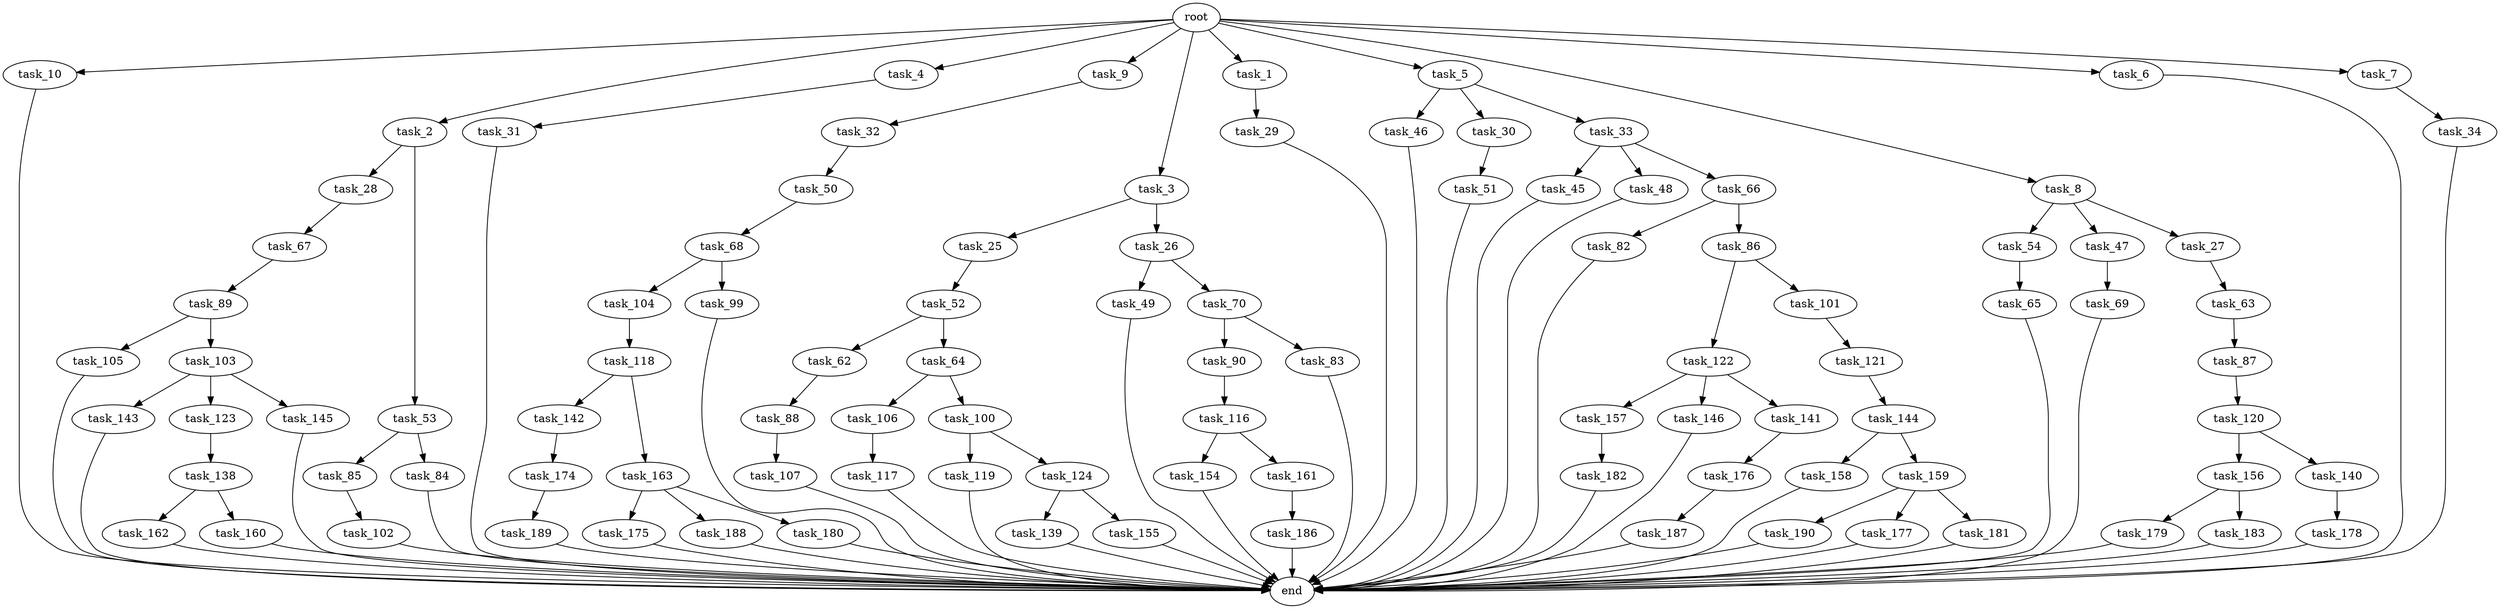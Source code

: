 digraph G {
  task_118 [size="841813590.016000"];
  task_102 [size="274877906.944000"];
  task_65 [size="274877906.944000"];
  root [size="0.000000"];
  task_176 [size="618475290.624000"];
  task_142 [size="618475290.624000"];
  task_156 [size="1717986918.400000"];
  task_162 [size="154618822.656000"];
  task_158 [size="1099511627.776000"];
  task_105 [size="429496729.600000"];
  task_54 [size="841813590.016000"];
  task_119 [size="274877906.944000"];
  task_45 [size="1717986918.400000"];
  task_25 [size="841813590.016000"];
  task_144 [size="1099511627.776000"];
  task_46 [size="154618822.656000"];
  task_179 [size="68719476.736000"];
  task_82 [size="1099511627.776000"];
  task_10 [size="2.048000"];
  task_182 [size="1099511627.776000"];
  task_139 [size="154618822.656000"];
  task_28 [size="841813590.016000"];
  task_49 [size="154618822.656000"];
  task_31 [size="618475290.624000"];
  task_50 [size="68719476.736000"];
  task_157 [size="154618822.656000"];
  task_146 [size="154618822.656000"];
  task_90 [size="429496729.600000"];
  task_159 [size="1099511627.776000"];
  task_155 [size="154618822.656000"];
  task_121 [size="429496729.600000"];
  task_116 [size="68719476.736000"];
  task_140 [size="1717986918.400000"];
  task_190 [size="1717986918.400000"];
  task_122 [size="429496729.600000"];
  task_52 [size="154618822.656000"];
  task_2 [size="2.048000"];
  task_186 [size="618475290.624000"];
  task_30 [size="154618822.656000"];
  task_177 [size="1717986918.400000"];
  task_163 [size="618475290.624000"];
  task_160 [size="154618822.656000"];
  task_104 [size="1391569403.904000"];
  task_33 [size="154618822.656000"];
  task_4 [size="2.048000"];
  task_48 [size="1717986918.400000"];
  task_141 [size="154618822.656000"];
  task_85 [size="1391569403.904000"];
  task_138 [size="1099511627.776000"];
  task_181 [size="1717986918.400000"];
  task_154 [size="68719476.736000"];
  task_89 [size="274877906.944000"];
  task_34 [size="1099511627.776000"];
  task_9 [size="2.048000"];
  task_32 [size="1717986918.400000"];
  task_143 [size="1391569403.904000"];
  task_3 [size="2.048000"];
  task_174 [size="1099511627.776000"];
  task_86 [size="1099511627.776000"];
  task_189 [size="1717986918.400000"];
  task_101 [size="429496729.600000"];
  task_62 [size="618475290.624000"];
  task_1 [size="2.048000"];
  task_107 [size="1099511627.776000"];
  task_26 [size="841813590.016000"];
  task_99 [size="1391569403.904000"];
  task_69 [size="618475290.624000"];
  task_5 [size="2.048000"];
  task_88 [size="1099511627.776000"];
  end [size="0.000000"];
  task_8 [size="2.048000"];
  task_87 [size="1717986918.400000"];
  task_64 [size="618475290.624000"];
  task_83 [size="429496729.600000"];
  task_63 [size="154618822.656000"];
  task_183 [size="68719476.736000"];
  task_84 [size="1391569403.904000"];
  task_47 [size="841813590.016000"];
  task_29 [size="1099511627.776000"];
  task_120 [size="429496729.600000"];
  task_53 [size="841813590.016000"];
  task_178 [size="1099511627.776000"];
  task_117 [size="1717986918.400000"];
  task_187 [size="68719476.736000"];
  task_27 [size="841813590.016000"];
  task_123 [size="1391569403.904000"];
  task_106 [size="429496729.600000"];
  task_6 [size="2.048000"];
  task_70 [size="154618822.656000"];
  task_67 [size="429496729.600000"];
  task_145 [size="1391569403.904000"];
  task_175 [size="68719476.736000"];
  task_188 [size="68719476.736000"];
  task_100 [size="429496729.600000"];
  task_180 [size="68719476.736000"];
  task_161 [size="68719476.736000"];
  task_51 [size="1717986918.400000"];
  task_124 [size="274877906.944000"];
  task_7 [size="2.048000"];
  task_68 [size="154618822.656000"];
  task_66 [size="1717986918.400000"];
  task_103 [size="429496729.600000"];

  task_118 -> task_163 [size="301989888.000000"];
  task_118 -> task_142 [size="301989888.000000"];
  task_102 -> end [size="1.000000"];
  task_65 -> end [size="1.000000"];
  root -> task_2 [size="1.000000"];
  root -> task_6 [size="1.000000"];
  root -> task_4 [size="1.000000"];
  root -> task_5 [size="1.000000"];
  root -> task_10 [size="1.000000"];
  root -> task_3 [size="1.000000"];
  root -> task_9 [size="1.000000"];
  root -> task_8 [size="1.000000"];
  root -> task_7 [size="1.000000"];
  root -> task_1 [size="1.000000"];
  task_176 -> task_187 [size="33554432.000000"];
  task_142 -> task_174 [size="536870912.000000"];
  task_156 -> task_183 [size="33554432.000000"];
  task_156 -> task_179 [size="33554432.000000"];
  task_162 -> end [size="1.000000"];
  task_158 -> end [size="1.000000"];
  task_105 -> end [size="1.000000"];
  task_54 -> task_65 [size="134217728.000000"];
  task_119 -> end [size="1.000000"];
  task_45 -> end [size="1.000000"];
  task_25 -> task_52 [size="75497472.000000"];
  task_144 -> task_158 [size="536870912.000000"];
  task_144 -> task_159 [size="536870912.000000"];
  task_46 -> end [size="1.000000"];
  task_179 -> end [size="1.000000"];
  task_82 -> end [size="1.000000"];
  task_10 -> end [size="1.000000"];
  task_182 -> end [size="1.000000"];
  task_139 -> end [size="1.000000"];
  task_28 -> task_67 [size="209715200.000000"];
  task_49 -> end [size="1.000000"];
  task_31 -> end [size="1.000000"];
  task_50 -> task_68 [size="75497472.000000"];
  task_157 -> task_182 [size="536870912.000000"];
  task_146 -> end [size="1.000000"];
  task_90 -> task_116 [size="33554432.000000"];
  task_159 -> task_181 [size="838860800.000000"];
  task_159 -> task_190 [size="838860800.000000"];
  task_159 -> task_177 [size="838860800.000000"];
  task_155 -> end [size="1.000000"];
  task_121 -> task_144 [size="536870912.000000"];
  task_116 -> task_161 [size="33554432.000000"];
  task_116 -> task_154 [size="33554432.000000"];
  task_140 -> task_178 [size="536870912.000000"];
  task_190 -> end [size="1.000000"];
  task_122 -> task_146 [size="75497472.000000"];
  task_122 -> task_157 [size="75497472.000000"];
  task_122 -> task_141 [size="75497472.000000"];
  task_52 -> task_62 [size="301989888.000000"];
  task_52 -> task_64 [size="301989888.000000"];
  task_2 -> task_28 [size="411041792.000000"];
  task_2 -> task_53 [size="411041792.000000"];
  task_186 -> end [size="1.000000"];
  task_30 -> task_51 [size="838860800.000000"];
  task_177 -> end [size="1.000000"];
  task_163 -> task_180 [size="33554432.000000"];
  task_163 -> task_175 [size="33554432.000000"];
  task_163 -> task_188 [size="33554432.000000"];
  task_160 -> end [size="1.000000"];
  task_104 -> task_118 [size="411041792.000000"];
  task_33 -> task_48 [size="838860800.000000"];
  task_33 -> task_45 [size="838860800.000000"];
  task_33 -> task_66 [size="838860800.000000"];
  task_4 -> task_31 [size="301989888.000000"];
  task_48 -> end [size="1.000000"];
  task_141 -> task_176 [size="301989888.000000"];
  task_85 -> task_102 [size="134217728.000000"];
  task_138 -> task_160 [size="75497472.000000"];
  task_138 -> task_162 [size="75497472.000000"];
  task_181 -> end [size="1.000000"];
  task_154 -> end [size="1.000000"];
  task_89 -> task_103 [size="209715200.000000"];
  task_89 -> task_105 [size="209715200.000000"];
  task_34 -> end [size="1.000000"];
  task_9 -> task_32 [size="838860800.000000"];
  task_32 -> task_50 [size="33554432.000000"];
  task_143 -> end [size="1.000000"];
  task_3 -> task_26 [size="411041792.000000"];
  task_3 -> task_25 [size="411041792.000000"];
  task_174 -> task_189 [size="838860800.000000"];
  task_86 -> task_122 [size="209715200.000000"];
  task_86 -> task_101 [size="209715200.000000"];
  task_189 -> end [size="1.000000"];
  task_101 -> task_121 [size="209715200.000000"];
  task_62 -> task_88 [size="536870912.000000"];
  task_1 -> task_29 [size="536870912.000000"];
  task_107 -> end [size="1.000000"];
  task_26 -> task_70 [size="75497472.000000"];
  task_26 -> task_49 [size="75497472.000000"];
  task_99 -> end [size="1.000000"];
  task_69 -> end [size="1.000000"];
  task_5 -> task_33 [size="75497472.000000"];
  task_5 -> task_30 [size="75497472.000000"];
  task_5 -> task_46 [size="75497472.000000"];
  task_88 -> task_107 [size="536870912.000000"];
  task_8 -> task_27 [size="411041792.000000"];
  task_8 -> task_47 [size="411041792.000000"];
  task_8 -> task_54 [size="411041792.000000"];
  task_87 -> task_120 [size="209715200.000000"];
  task_64 -> task_106 [size="209715200.000000"];
  task_64 -> task_100 [size="209715200.000000"];
  task_83 -> end [size="1.000000"];
  task_63 -> task_87 [size="838860800.000000"];
  task_183 -> end [size="1.000000"];
  task_84 -> end [size="1.000000"];
  task_47 -> task_69 [size="301989888.000000"];
  task_29 -> end [size="1.000000"];
  task_120 -> task_140 [size="838860800.000000"];
  task_120 -> task_156 [size="838860800.000000"];
  task_53 -> task_84 [size="679477248.000000"];
  task_53 -> task_85 [size="679477248.000000"];
  task_178 -> end [size="1.000000"];
  task_117 -> end [size="1.000000"];
  task_187 -> end [size="1.000000"];
  task_27 -> task_63 [size="75497472.000000"];
  task_123 -> task_138 [size="536870912.000000"];
  task_106 -> task_117 [size="838860800.000000"];
  task_6 -> end [size="1.000000"];
  task_70 -> task_90 [size="209715200.000000"];
  task_70 -> task_83 [size="209715200.000000"];
  task_67 -> task_89 [size="134217728.000000"];
  task_145 -> end [size="1.000000"];
  task_175 -> end [size="1.000000"];
  task_188 -> end [size="1.000000"];
  task_100 -> task_124 [size="134217728.000000"];
  task_100 -> task_119 [size="134217728.000000"];
  task_180 -> end [size="1.000000"];
  task_161 -> task_186 [size="301989888.000000"];
  task_51 -> end [size="1.000000"];
  task_124 -> task_139 [size="75497472.000000"];
  task_124 -> task_155 [size="75497472.000000"];
  task_7 -> task_34 [size="536870912.000000"];
  task_68 -> task_104 [size="679477248.000000"];
  task_68 -> task_99 [size="679477248.000000"];
  task_66 -> task_86 [size="536870912.000000"];
  task_66 -> task_82 [size="536870912.000000"];
  task_103 -> task_145 [size="679477248.000000"];
  task_103 -> task_143 [size="679477248.000000"];
  task_103 -> task_123 [size="679477248.000000"];
}
